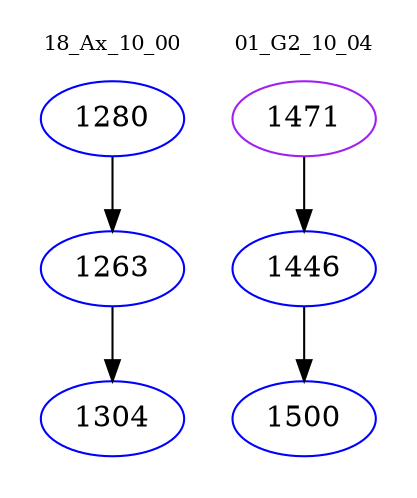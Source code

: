 digraph{
subgraph cluster_0 {
color = white
label = "18_Ax_10_00";
fontsize=10;
T0_1280 [label="1280", color="blue"]
T0_1280 -> T0_1263 [color="black"]
T0_1263 [label="1263", color="blue"]
T0_1263 -> T0_1304 [color="black"]
T0_1304 [label="1304", color="blue"]
}
subgraph cluster_1 {
color = white
label = "01_G2_10_04";
fontsize=10;
T1_1471 [label="1471", color="purple"]
T1_1471 -> T1_1446 [color="black"]
T1_1446 [label="1446", color="blue"]
T1_1446 -> T1_1500 [color="black"]
T1_1500 [label="1500", color="blue"]
}
}
